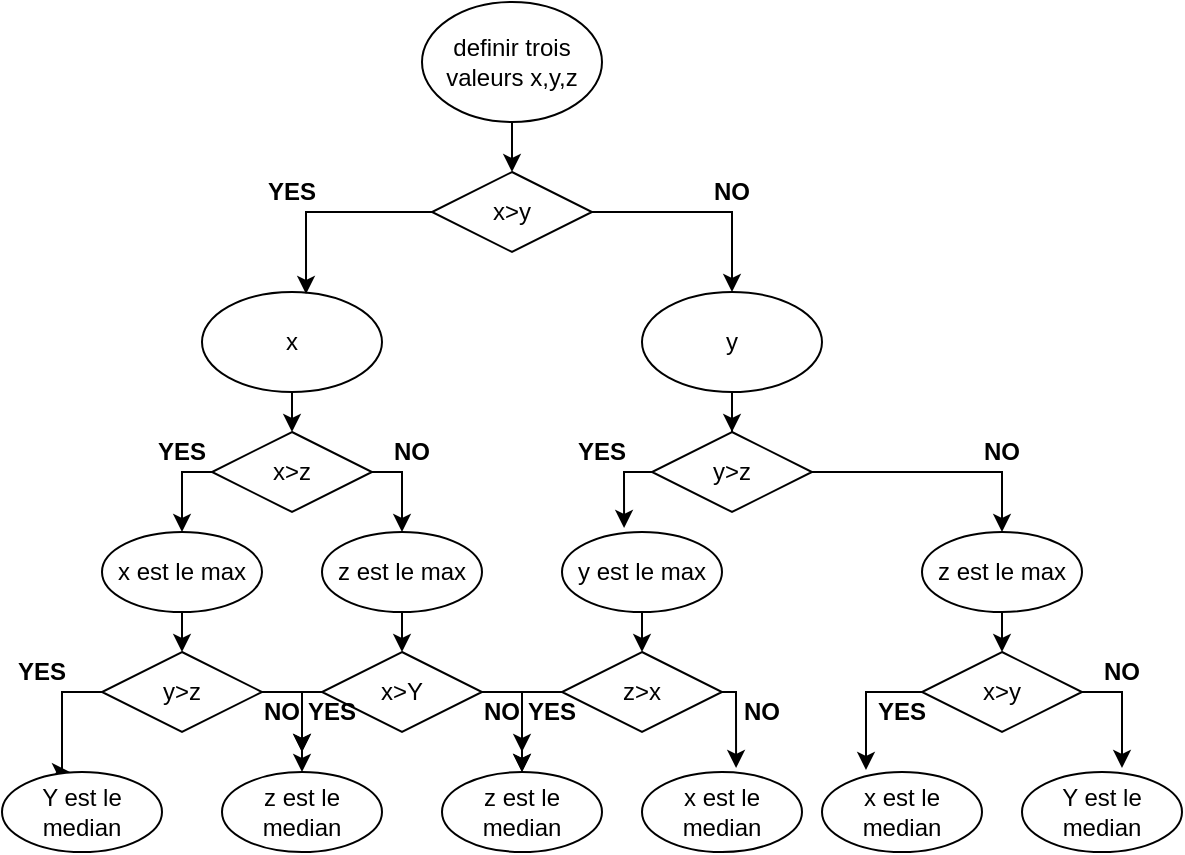 <mxfile version="13.5.1" type="github">
  <diagram id="8NkjtAoJFGOj6Ok4eb-i" name="Page-1">
    <mxGraphModel dx="868" dy="531" grid="1" gridSize="10" guides="1" tooltips="1" connect="1" arrows="1" fold="1" page="1" pageScale="1" pageWidth="827" pageHeight="1169" math="0" shadow="0">
      <root>
        <mxCell id="0" />
        <mxCell id="1" parent="0" />
        <mxCell id="V0ew95yssJh8oA1WVbkw-5" style="edgeStyle=orthogonalEdgeStyle;rounded=0;orthogonalLoop=1;jettySize=auto;html=1;exitX=0.5;exitY=1;exitDx=0;exitDy=0;entryX=0.5;entryY=0;entryDx=0;entryDy=0;" edge="1" parent="1" source="V0ew95yssJh8oA1WVbkw-1" target="V0ew95yssJh8oA1WVbkw-4">
          <mxGeometry relative="1" as="geometry" />
        </mxCell>
        <mxCell id="V0ew95yssJh8oA1WVbkw-1" value="definir trois valeurs x,y,z" style="ellipse;whiteSpace=wrap;html=1;" vertex="1" parent="1">
          <mxGeometry x="380" y="15" width="90" height="60" as="geometry" />
        </mxCell>
        <mxCell id="V0ew95yssJh8oA1WVbkw-17" style="edgeStyle=orthogonalEdgeStyle;rounded=0;orthogonalLoop=1;jettySize=auto;html=1;exitX=0.5;exitY=1;exitDx=0;exitDy=0;" edge="1" parent="1" source="V0ew95yssJh8oA1WVbkw-2" target="V0ew95yssJh8oA1WVbkw-9">
          <mxGeometry relative="1" as="geometry" />
        </mxCell>
        <mxCell id="V0ew95yssJh8oA1WVbkw-2" value="y" style="ellipse;whiteSpace=wrap;html=1;" vertex="1" parent="1">
          <mxGeometry x="490" y="160" width="90" height="50" as="geometry" />
        </mxCell>
        <mxCell id="V0ew95yssJh8oA1WVbkw-14" style="edgeStyle=orthogonalEdgeStyle;rounded=0;orthogonalLoop=1;jettySize=auto;html=1;exitX=0.5;exitY=1;exitDx=0;exitDy=0;entryX=0.5;entryY=0;entryDx=0;entryDy=0;" edge="1" parent="1" source="V0ew95yssJh8oA1WVbkw-3" target="V0ew95yssJh8oA1WVbkw-8">
          <mxGeometry relative="1" as="geometry" />
        </mxCell>
        <mxCell id="V0ew95yssJh8oA1WVbkw-3" value="x" style="ellipse;whiteSpace=wrap;html=1;" vertex="1" parent="1">
          <mxGeometry x="270" y="160" width="90" height="50" as="geometry" />
        </mxCell>
        <mxCell id="V0ew95yssJh8oA1WVbkw-6" style="edgeStyle=orthogonalEdgeStyle;rounded=0;orthogonalLoop=1;jettySize=auto;html=1;entryX=0.5;entryY=0;entryDx=0;entryDy=0;" edge="1" parent="1" source="V0ew95yssJh8oA1WVbkw-4" target="V0ew95yssJh8oA1WVbkw-2">
          <mxGeometry relative="1" as="geometry" />
        </mxCell>
        <mxCell id="V0ew95yssJh8oA1WVbkw-7" style="edgeStyle=orthogonalEdgeStyle;rounded=0;orthogonalLoop=1;jettySize=auto;html=1;exitX=0;exitY=0.5;exitDx=0;exitDy=0;entryX=0.578;entryY=0.02;entryDx=0;entryDy=0;entryPerimeter=0;" edge="1" parent="1" source="V0ew95yssJh8oA1WVbkw-4" target="V0ew95yssJh8oA1WVbkw-3">
          <mxGeometry relative="1" as="geometry" />
        </mxCell>
        <mxCell id="V0ew95yssJh8oA1WVbkw-4" value="x&amp;gt;y" style="rhombus;whiteSpace=wrap;html=1;" vertex="1" parent="1">
          <mxGeometry x="385" y="100" width="80" height="40" as="geometry" />
        </mxCell>
        <mxCell id="V0ew95yssJh8oA1WVbkw-15" style="edgeStyle=orthogonalEdgeStyle;rounded=0;orthogonalLoop=1;jettySize=auto;html=1;exitX=0;exitY=0.5;exitDx=0;exitDy=0;entryX=0.5;entryY=0;entryDx=0;entryDy=0;" edge="1" parent="1" source="V0ew95yssJh8oA1WVbkw-8" target="V0ew95yssJh8oA1WVbkw-10">
          <mxGeometry relative="1" as="geometry" />
        </mxCell>
        <mxCell id="V0ew95yssJh8oA1WVbkw-16" style="edgeStyle=orthogonalEdgeStyle;rounded=0;orthogonalLoop=1;jettySize=auto;html=1;exitX=1;exitY=0.5;exitDx=0;exitDy=0;entryX=0.5;entryY=0;entryDx=0;entryDy=0;" edge="1" parent="1" source="V0ew95yssJh8oA1WVbkw-8" target="V0ew95yssJh8oA1WVbkw-11">
          <mxGeometry relative="1" as="geometry" />
        </mxCell>
        <mxCell id="V0ew95yssJh8oA1WVbkw-8" value="x&amp;gt;z" style="rhombus;whiteSpace=wrap;html=1;" vertex="1" parent="1">
          <mxGeometry x="275" y="230" width="80" height="40" as="geometry" />
        </mxCell>
        <mxCell id="V0ew95yssJh8oA1WVbkw-18" style="edgeStyle=orthogonalEdgeStyle;rounded=0;orthogonalLoop=1;jettySize=auto;html=1;exitX=0;exitY=0.5;exitDx=0;exitDy=0;entryX=0.388;entryY=-0.05;entryDx=0;entryDy=0;entryPerimeter=0;" edge="1" parent="1" source="V0ew95yssJh8oA1WVbkw-9" target="V0ew95yssJh8oA1WVbkw-12">
          <mxGeometry relative="1" as="geometry" />
        </mxCell>
        <mxCell id="V0ew95yssJh8oA1WVbkw-19" style="edgeStyle=orthogonalEdgeStyle;rounded=0;orthogonalLoop=1;jettySize=auto;html=1;exitX=1;exitY=0.5;exitDx=0;exitDy=0;entryX=0.5;entryY=0;entryDx=0;entryDy=0;" edge="1" parent="1" source="V0ew95yssJh8oA1WVbkw-9" target="V0ew95yssJh8oA1WVbkw-13">
          <mxGeometry relative="1" as="geometry" />
        </mxCell>
        <mxCell id="V0ew95yssJh8oA1WVbkw-9" value="y&amp;gt;z" style="rhombus;whiteSpace=wrap;html=1;" vertex="1" parent="1">
          <mxGeometry x="495" y="230" width="80" height="40" as="geometry" />
        </mxCell>
        <mxCell id="V0ew95yssJh8oA1WVbkw-31" style="edgeStyle=orthogonalEdgeStyle;rounded=0;orthogonalLoop=1;jettySize=auto;html=1;exitX=0.5;exitY=1;exitDx=0;exitDy=0;entryX=0.5;entryY=0;entryDx=0;entryDy=0;" edge="1" parent="1" source="V0ew95yssJh8oA1WVbkw-10" target="V0ew95yssJh8oA1WVbkw-20">
          <mxGeometry relative="1" as="geometry" />
        </mxCell>
        <mxCell id="V0ew95yssJh8oA1WVbkw-10" value="x est le max" style="ellipse;whiteSpace=wrap;html=1;" vertex="1" parent="1">
          <mxGeometry x="220" y="280" width="80" height="40" as="geometry" />
        </mxCell>
        <mxCell id="V0ew95yssJh8oA1WVbkw-50" style="edgeStyle=orthogonalEdgeStyle;rounded=0;orthogonalLoop=1;jettySize=auto;html=1;exitX=0.5;exitY=1;exitDx=0;exitDy=0;entryX=0.5;entryY=0;entryDx=0;entryDy=0;" edge="1" parent="1" source="V0ew95yssJh8oA1WVbkw-11" target="V0ew95yssJh8oA1WVbkw-21">
          <mxGeometry relative="1" as="geometry" />
        </mxCell>
        <mxCell id="V0ew95yssJh8oA1WVbkw-11" value="z est le max" style="ellipse;whiteSpace=wrap;html=1;" vertex="1" parent="1">
          <mxGeometry x="330" y="280" width="80" height="40" as="geometry" />
        </mxCell>
        <mxCell id="V0ew95yssJh8oA1WVbkw-51" style="edgeStyle=orthogonalEdgeStyle;rounded=0;orthogonalLoop=1;jettySize=auto;html=1;exitX=0.5;exitY=1;exitDx=0;exitDy=0;entryX=0.5;entryY=0;entryDx=0;entryDy=0;" edge="1" parent="1" source="V0ew95yssJh8oA1WVbkw-12" target="V0ew95yssJh8oA1WVbkw-22">
          <mxGeometry relative="1" as="geometry" />
        </mxCell>
        <mxCell id="V0ew95yssJh8oA1WVbkw-12" value="y est le max" style="ellipse;whiteSpace=wrap;html=1;" vertex="1" parent="1">
          <mxGeometry x="450" y="280" width="80" height="40" as="geometry" />
        </mxCell>
        <mxCell id="V0ew95yssJh8oA1WVbkw-52" style="edgeStyle=orthogonalEdgeStyle;rounded=0;orthogonalLoop=1;jettySize=auto;html=1;exitX=0.5;exitY=1;exitDx=0;exitDy=0;entryX=0.5;entryY=0;entryDx=0;entryDy=0;" edge="1" parent="1" source="V0ew95yssJh8oA1WVbkw-13" target="V0ew95yssJh8oA1WVbkw-23">
          <mxGeometry relative="1" as="geometry" />
        </mxCell>
        <mxCell id="V0ew95yssJh8oA1WVbkw-13" value="z est le max" style="ellipse;whiteSpace=wrap;html=1;" vertex="1" parent="1">
          <mxGeometry x="630" y="280" width="80" height="40" as="geometry" />
        </mxCell>
        <mxCell id="V0ew95yssJh8oA1WVbkw-32" style="edgeStyle=orthogonalEdgeStyle;rounded=0;orthogonalLoop=1;jettySize=auto;html=1;exitX=0;exitY=0.5;exitDx=0;exitDy=0;entryX=0.425;entryY=0;entryDx=0;entryDy=0;entryPerimeter=0;" edge="1" parent="1" source="V0ew95yssJh8oA1WVbkw-20" target="V0ew95yssJh8oA1WVbkw-25">
          <mxGeometry relative="1" as="geometry" />
        </mxCell>
        <mxCell id="V0ew95yssJh8oA1WVbkw-33" style="edgeStyle=orthogonalEdgeStyle;rounded=0;orthogonalLoop=1;jettySize=auto;html=1;exitX=1;exitY=0.5;exitDx=0;exitDy=0;" edge="1" parent="1" source="V0ew95yssJh8oA1WVbkw-20" target="V0ew95yssJh8oA1WVbkw-26">
          <mxGeometry relative="1" as="geometry" />
        </mxCell>
        <mxCell id="V0ew95yssJh8oA1WVbkw-20" value="y&amp;gt;z" style="rhombus;whiteSpace=wrap;html=1;" vertex="1" parent="1">
          <mxGeometry x="220" y="340" width="80" height="40" as="geometry" />
        </mxCell>
        <mxCell id="V0ew95yssJh8oA1WVbkw-34" style="edgeStyle=orthogonalEdgeStyle;rounded=0;orthogonalLoop=1;jettySize=auto;html=1;exitX=0;exitY=0.5;exitDx=0;exitDy=0;" edge="1" parent="1" source="V0ew95yssJh8oA1WVbkw-21">
          <mxGeometry relative="1" as="geometry">
            <mxPoint x="320" y="390" as="targetPoint" />
          </mxGeometry>
        </mxCell>
        <mxCell id="V0ew95yssJh8oA1WVbkw-37" style="edgeStyle=orthogonalEdgeStyle;rounded=0;orthogonalLoop=1;jettySize=auto;html=1;exitX=1;exitY=0.5;exitDx=0;exitDy=0;entryX=0.5;entryY=0;entryDx=0;entryDy=0;" edge="1" parent="1" source="V0ew95yssJh8oA1WVbkw-21" target="V0ew95yssJh8oA1WVbkw-27">
          <mxGeometry relative="1" as="geometry" />
        </mxCell>
        <mxCell id="V0ew95yssJh8oA1WVbkw-39" style="edgeStyle=orthogonalEdgeStyle;rounded=0;orthogonalLoop=1;jettySize=auto;html=1;exitX=0;exitY=0.5;exitDx=0;exitDy=0;" edge="1" parent="1" source="V0ew95yssJh8oA1WVbkw-21">
          <mxGeometry relative="1" as="geometry">
            <mxPoint x="320" y="390" as="targetPoint" />
          </mxGeometry>
        </mxCell>
        <mxCell id="V0ew95yssJh8oA1WVbkw-21" value="x&amp;gt;Y" style="rhombus;whiteSpace=wrap;html=1;" vertex="1" parent="1">
          <mxGeometry x="330" y="340" width="80" height="40" as="geometry" />
        </mxCell>
        <mxCell id="V0ew95yssJh8oA1WVbkw-38" style="edgeStyle=orthogonalEdgeStyle;rounded=0;orthogonalLoop=1;jettySize=auto;html=1;" edge="1" parent="1" source="V0ew95yssJh8oA1WVbkw-22">
          <mxGeometry relative="1" as="geometry">
            <mxPoint x="430" y="400" as="targetPoint" />
          </mxGeometry>
        </mxCell>
        <mxCell id="V0ew95yssJh8oA1WVbkw-40" style="edgeStyle=orthogonalEdgeStyle;rounded=0;orthogonalLoop=1;jettySize=auto;html=1;exitX=0;exitY=0.5;exitDx=0;exitDy=0;" edge="1" parent="1" source="V0ew95yssJh8oA1WVbkw-22">
          <mxGeometry relative="1" as="geometry">
            <mxPoint x="430" y="390" as="targetPoint" />
          </mxGeometry>
        </mxCell>
        <mxCell id="V0ew95yssJh8oA1WVbkw-42" style="edgeStyle=orthogonalEdgeStyle;rounded=0;orthogonalLoop=1;jettySize=auto;html=1;exitX=1;exitY=0.5;exitDx=0;exitDy=0;entryX=0.588;entryY=-0.05;entryDx=0;entryDy=0;entryPerimeter=0;" edge="1" parent="1" source="V0ew95yssJh8oA1WVbkw-22" target="V0ew95yssJh8oA1WVbkw-30">
          <mxGeometry relative="1" as="geometry" />
        </mxCell>
        <mxCell id="V0ew95yssJh8oA1WVbkw-22" value="z&amp;gt;x" style="rhombus;whiteSpace=wrap;html=1;" vertex="1" parent="1">
          <mxGeometry x="450" y="340" width="80" height="40" as="geometry" />
        </mxCell>
        <mxCell id="V0ew95yssJh8oA1WVbkw-54" style="edgeStyle=orthogonalEdgeStyle;rounded=0;orthogonalLoop=1;jettySize=auto;html=1;exitX=1;exitY=0.5;exitDx=0;exitDy=0;entryX=0.625;entryY=-0.05;entryDx=0;entryDy=0;entryPerimeter=0;" edge="1" parent="1" source="V0ew95yssJh8oA1WVbkw-23" target="V0ew95yssJh8oA1WVbkw-46">
          <mxGeometry relative="1" as="geometry" />
        </mxCell>
        <mxCell id="V0ew95yssJh8oA1WVbkw-55" style="edgeStyle=orthogonalEdgeStyle;rounded=0;orthogonalLoop=1;jettySize=auto;html=1;exitX=0;exitY=0.5;exitDx=0;exitDy=0;entryX=0.275;entryY=-0.025;entryDx=0;entryDy=0;entryPerimeter=0;" edge="1" parent="1" source="V0ew95yssJh8oA1WVbkw-23" target="V0ew95yssJh8oA1WVbkw-43">
          <mxGeometry relative="1" as="geometry" />
        </mxCell>
        <mxCell id="V0ew95yssJh8oA1WVbkw-23" value="x&amp;gt;y" style="rhombus;whiteSpace=wrap;html=1;" vertex="1" parent="1">
          <mxGeometry x="630" y="340" width="80" height="40" as="geometry" />
        </mxCell>
        <mxCell id="V0ew95yssJh8oA1WVbkw-25" value="Y est le median" style="ellipse;whiteSpace=wrap;html=1;" vertex="1" parent="1">
          <mxGeometry x="170" y="400" width="80" height="40" as="geometry" />
        </mxCell>
        <mxCell id="V0ew95yssJh8oA1WVbkw-26" value="z est le median" style="ellipse;whiteSpace=wrap;html=1;" vertex="1" parent="1">
          <mxGeometry x="280" y="400" width="80" height="40" as="geometry" />
        </mxCell>
        <mxCell id="V0ew95yssJh8oA1WVbkw-27" value="z est le median" style="ellipse;whiteSpace=wrap;html=1;" vertex="1" parent="1">
          <mxGeometry x="390" y="400" width="80" height="40" as="geometry" />
        </mxCell>
        <mxCell id="V0ew95yssJh8oA1WVbkw-30" value="x est le median" style="ellipse;whiteSpace=wrap;html=1;" vertex="1" parent="1">
          <mxGeometry x="490" y="400" width="80" height="40" as="geometry" />
        </mxCell>
        <mxCell id="V0ew95yssJh8oA1WVbkw-43" value="x est le median" style="ellipse;whiteSpace=wrap;html=1;" vertex="1" parent="1">
          <mxGeometry x="580" y="400" width="80" height="40" as="geometry" />
        </mxCell>
        <mxCell id="V0ew95yssJh8oA1WVbkw-46" value="Y est le median" style="ellipse;whiteSpace=wrap;html=1;" vertex="1" parent="1">
          <mxGeometry x="680" y="400" width="80" height="40" as="geometry" />
        </mxCell>
        <mxCell id="V0ew95yssJh8oA1WVbkw-56" value="&lt;b&gt;YES&lt;/b&gt;" style="text;html=1;strokeColor=none;fillColor=none;align=center;verticalAlign=middle;whiteSpace=wrap;rounded=0;" vertex="1" parent="1">
          <mxGeometry x="295" y="100" width="40" height="20" as="geometry" />
        </mxCell>
        <mxCell id="V0ew95yssJh8oA1WVbkw-57" value="&lt;b&gt;YES&lt;/b&gt;" style="text;html=1;strokeColor=none;fillColor=none;align=center;verticalAlign=middle;whiteSpace=wrap;rounded=0;" vertex="1" parent="1">
          <mxGeometry x="240" y="230" width="40" height="20" as="geometry" />
        </mxCell>
        <mxCell id="V0ew95yssJh8oA1WVbkw-58" value="&lt;b&gt;YES&lt;/b&gt;" style="text;html=1;strokeColor=none;fillColor=none;align=center;verticalAlign=middle;whiteSpace=wrap;rounded=0;" vertex="1" parent="1">
          <mxGeometry x="170" y="340" width="40" height="20" as="geometry" />
        </mxCell>
        <mxCell id="V0ew95yssJh8oA1WVbkw-60" value="&lt;b&gt;YES&lt;/b&gt;" style="text;html=1;strokeColor=none;fillColor=none;align=center;verticalAlign=middle;whiteSpace=wrap;rounded=0;" vertex="1" parent="1">
          <mxGeometry x="450" y="230" width="40" height="20" as="geometry" />
        </mxCell>
        <mxCell id="V0ew95yssJh8oA1WVbkw-61" value="&lt;b&gt;YES&lt;/b&gt;" style="text;html=1;strokeColor=none;fillColor=none;align=center;verticalAlign=middle;whiteSpace=wrap;rounded=0;" vertex="1" parent="1">
          <mxGeometry x="315" y="360" width="40" height="20" as="geometry" />
        </mxCell>
        <mxCell id="V0ew95yssJh8oA1WVbkw-62" value="&lt;b&gt;YES&lt;/b&gt;" style="text;html=1;strokeColor=none;fillColor=none;align=center;verticalAlign=middle;whiteSpace=wrap;rounded=0;" vertex="1" parent="1">
          <mxGeometry x="425" y="360" width="40" height="20" as="geometry" />
        </mxCell>
        <mxCell id="V0ew95yssJh8oA1WVbkw-63" value="&lt;b&gt;YES&lt;/b&gt;" style="text;html=1;strokeColor=none;fillColor=none;align=center;verticalAlign=middle;whiteSpace=wrap;rounded=0;" vertex="1" parent="1">
          <mxGeometry x="600" y="360" width="40" height="20" as="geometry" />
        </mxCell>
        <mxCell id="V0ew95yssJh8oA1WVbkw-64" value="&lt;b&gt;NO&lt;/b&gt;" style="text;html=1;strokeColor=none;fillColor=none;align=center;verticalAlign=middle;whiteSpace=wrap;rounded=0;" vertex="1" parent="1">
          <mxGeometry x="515" y="100" width="40" height="20" as="geometry" />
        </mxCell>
        <mxCell id="V0ew95yssJh8oA1WVbkw-65" value="&lt;b&gt;NO&lt;/b&gt;" style="text;html=1;strokeColor=none;fillColor=none;align=center;verticalAlign=middle;whiteSpace=wrap;rounded=0;" vertex="1" parent="1">
          <mxGeometry x="650" y="230" width="40" height="20" as="geometry" />
        </mxCell>
        <mxCell id="V0ew95yssJh8oA1WVbkw-66" value="&lt;b&gt;NO&lt;/b&gt;" style="text;html=1;strokeColor=none;fillColor=none;align=center;verticalAlign=middle;whiteSpace=wrap;rounded=0;" vertex="1" parent="1">
          <mxGeometry x="710" y="340" width="40" height="20" as="geometry" />
        </mxCell>
        <mxCell id="V0ew95yssJh8oA1WVbkw-67" value="&lt;b&gt;NO&lt;/b&gt;" style="text;html=1;strokeColor=none;fillColor=none;align=center;verticalAlign=middle;whiteSpace=wrap;rounded=0;" vertex="1" parent="1">
          <mxGeometry x="530" y="360" width="40" height="20" as="geometry" />
        </mxCell>
        <mxCell id="V0ew95yssJh8oA1WVbkw-68" value="&lt;b&gt;NO&lt;/b&gt;" style="text;html=1;strokeColor=none;fillColor=none;align=center;verticalAlign=middle;whiteSpace=wrap;rounded=0;" vertex="1" parent="1">
          <mxGeometry x="400" y="360" width="40" height="20" as="geometry" />
        </mxCell>
        <mxCell id="V0ew95yssJh8oA1WVbkw-69" value="&lt;b&gt;NO&lt;/b&gt;" style="text;html=1;strokeColor=none;fillColor=none;align=center;verticalAlign=middle;whiteSpace=wrap;rounded=0;" vertex="1" parent="1">
          <mxGeometry x="290" y="360" width="40" height="20" as="geometry" />
        </mxCell>
        <mxCell id="V0ew95yssJh8oA1WVbkw-70" value="&lt;b&gt;NO&lt;/b&gt;" style="text;html=1;strokeColor=none;fillColor=none;align=center;verticalAlign=middle;whiteSpace=wrap;rounded=0;" vertex="1" parent="1">
          <mxGeometry x="355" y="230" width="40" height="20" as="geometry" />
        </mxCell>
      </root>
    </mxGraphModel>
  </diagram>
</mxfile>
